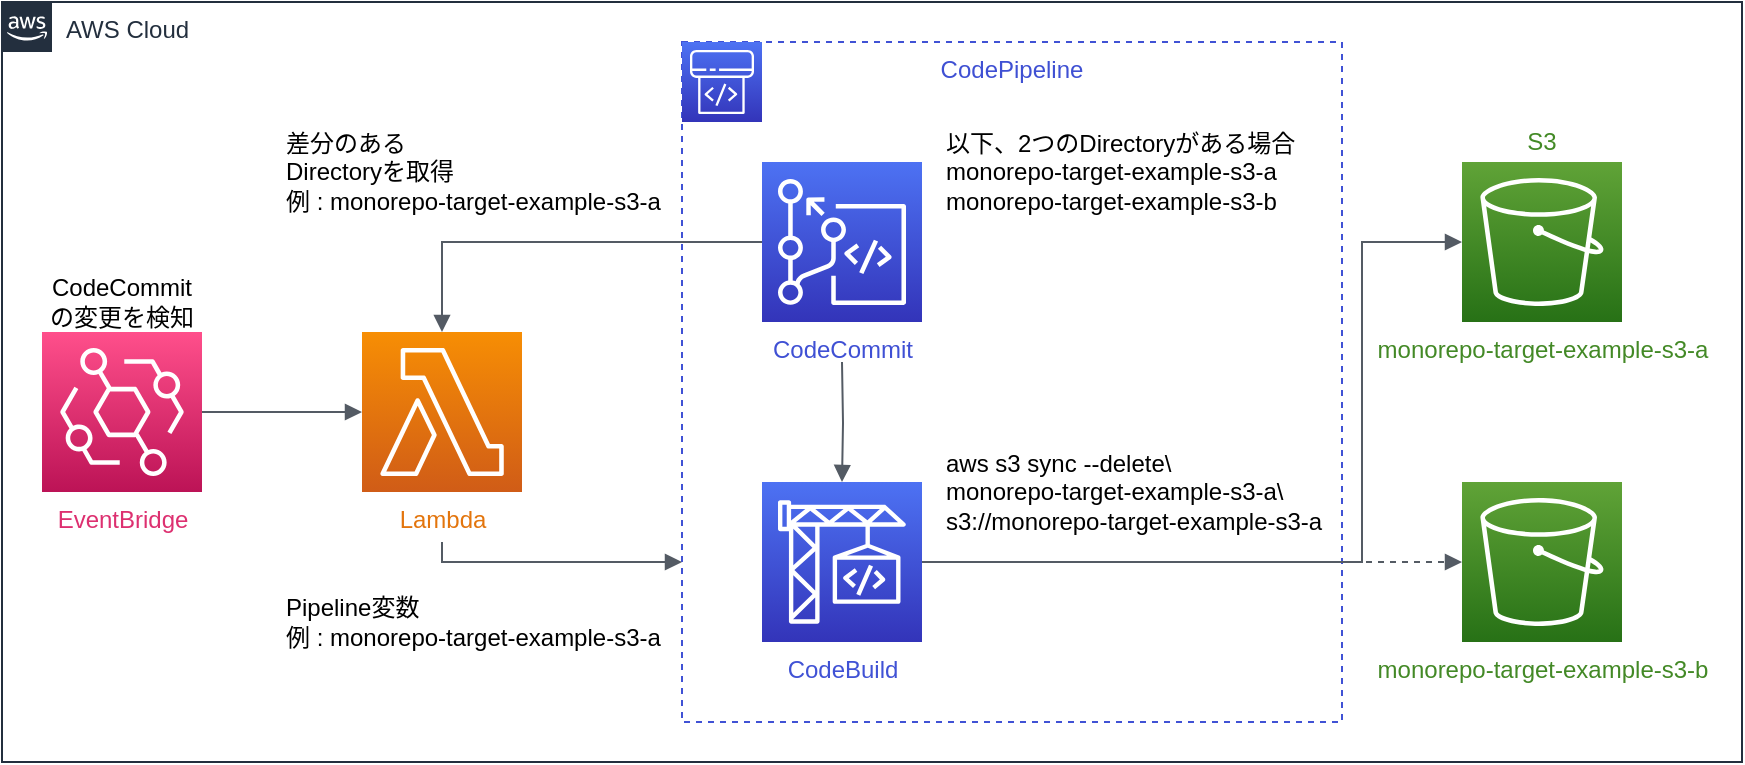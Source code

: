 <mxfile scale="3" border="10">
    <diagram id="lVXb4j0X5KloghQAFX3P" name="ページ1">
        <mxGraphModel dx="3326" dy="1187" grid="0" gridSize="10" guides="1" tooltips="1" connect="1" arrows="1" fold="1" page="1" pageScale="1" pageWidth="827" pageHeight="1169" background="#ffffff" math="0" shadow="0">
            <root>
                <mxCell id="0"/>
                <mxCell id="1" parent="0"/>
                <mxCell id="2" value="AWS Cloud" style="points=[[0,0],[0.25,0],[0.5,0],[0.75,0],[1,0],[1,0.25],[1,0.5],[1,0.75],[1,1],[0.75,1],[0.5,1],[0.25,1],[0,1],[0,0.75],[0,0.5],[0,0.25]];outlineConnect=0;gradientColor=none;html=1;whiteSpace=wrap;fontSize=12;fontStyle=0;container=1;pointerEvents=0;collapsible=0;recursiveResize=0;shape=mxgraph.aws4.group;grIcon=mxgraph.aws4.group_aws_cloud_alt;strokeColor=#232F3E;fillColor=none;verticalAlign=top;align=left;spacingLeft=30;fontColor=#232F3E;dashed=0;" parent="1" vertex="1">
                    <mxGeometry x="-40" y="320" width="870" height="380" as="geometry"/>
                </mxCell>
                <mxCell id="33" value="CodePipeline" style="fillColor=none;strokeColor=#4052d5;dashed=1;verticalAlign=top;fontStyle=0;fontColor=#3f50d3;" parent="2" vertex="1">
                    <mxGeometry x="340" y="20" width="330" height="340" as="geometry"/>
                </mxCell>
                <mxCell id="4" value="&lt;font color=&quot;#dd3070&quot;&gt;EventBridge&lt;/font&gt;" style="sketch=0;points=[[0,0,0],[0.25,0,0],[0.5,0,0],[0.75,0,0],[1,0,0],[0,1,0],[0.25,1,0],[0.5,1,0],[0.75,1,0],[1,1,0],[0,0.25,0],[0,0.5,0],[0,0.75,0],[1,0.25,0],[1,0.5,0],[1,0.75,0]];outlineConnect=0;fontColor=#232F3E;gradientColor=#FF4F8B;gradientDirection=north;fillColor=#BC1356;strokeColor=#ffffff;dashed=0;verticalLabelPosition=bottom;verticalAlign=top;align=center;html=1;fontSize=12;fontStyle=0;aspect=fixed;shape=mxgraph.aws4.resourceIcon;resIcon=mxgraph.aws4.eventbridge;" parent="2" vertex="1">
                    <mxGeometry x="20" y="165" width="80" height="80" as="geometry"/>
                </mxCell>
                <mxCell id="5" value="&lt;font color=&quot;#e3750d&quot;&gt;Lambda&lt;/font&gt;" style="sketch=0;points=[[0,0,0],[0.25,0,0],[0.5,0,0],[0.75,0,0],[1,0,0],[0,1,0],[0.25,1,0],[0.5,1,0],[0.75,1,0],[1,1,0],[0,0.25,0],[0,0.5,0],[0,0.75,0],[1,0.25,0],[1,0.5,0],[1,0.75,0]];outlineConnect=0;fontColor=#232F3E;gradientColor=#F78E04;gradientDirection=north;fillColor=#D05C17;strokeColor=#ffffff;dashed=0;verticalLabelPosition=bottom;verticalAlign=top;align=center;html=1;fontSize=12;fontStyle=0;aspect=fixed;shape=mxgraph.aws4.resourceIcon;resIcon=mxgraph.aws4.lambda;" parent="2" vertex="1">
                    <mxGeometry x="180" y="165" width="80" height="80" as="geometry"/>
                </mxCell>
                <mxCell id="6" value="&lt;font color=&quot;#3f50d4&quot;&gt;CodeCommit&lt;/font&gt;" style="sketch=0;points=[[0,0,0],[0.25,0,0],[0.5,0,0],[0.75,0,0],[1,0,0],[0,1,0],[0.25,1,0],[0.5,1,0],[0.75,1,0],[1,1,0],[0,0.25,0],[0,0.5,0],[0,0.75,0],[1,0.25,0],[1,0.5,0],[1,0.75,0]];outlineConnect=0;fontColor=#232F3E;gradientColor=#4D72F3;gradientDirection=north;fillColor=#3334B9;strokeColor=#ffffff;dashed=0;verticalLabelPosition=bottom;verticalAlign=top;align=center;html=1;fontSize=12;fontStyle=0;aspect=fixed;shape=mxgraph.aws4.resourceIcon;resIcon=mxgraph.aws4.codecommit;" parent="2" vertex="1">
                    <mxGeometry x="380" y="80" width="80" height="80" as="geometry"/>
                </mxCell>
                <mxCell id="7" value="" style="sketch=0;points=[[0,0,0],[0.25,0,0],[0.5,0,0],[0.75,0,0],[1,0,0],[0,1,0],[0.25,1,0],[0.5,1,0],[0.75,1,0],[1,1,0],[0,0.25,0],[0,0.5,0],[0,0.75,0],[1,0.25,0],[1,0.5,0],[1,0.75,0]];outlineConnect=0;fontColor=#232F3E;gradientColor=#4D72F3;gradientDirection=north;fillColor=#3334B9;strokeColor=#ffffff;dashed=0;verticalLabelPosition=bottom;verticalAlign=top;align=center;html=1;fontSize=12;fontStyle=0;aspect=fixed;shape=mxgraph.aws4.resourceIcon;resIcon=mxgraph.aws4.codepipeline;" parent="2" vertex="1">
                    <mxGeometry x="340" y="20" width="40" height="40" as="geometry"/>
                </mxCell>
                <mxCell id="8" value="&lt;font color=&quot;#4052d5&quot;&gt;CodeBuild&lt;/font&gt;" style="sketch=0;points=[[0,0,0],[0.25,0,0],[0.5,0,0],[0.75,0,0],[1,0,0],[0,1,0],[0.25,1,0],[0.5,1,0],[0.75,1,0],[1,1,0],[0,0.25,0],[0,0.5,0],[0,0.75,0],[1,0.25,0],[1,0.5,0],[1,0.75,0]];outlineConnect=0;fontColor=#232F3E;gradientColor=#4D72F3;gradientDirection=north;fillColor=#3334B9;strokeColor=#ffffff;dashed=0;verticalLabelPosition=bottom;verticalAlign=top;align=center;html=1;fontSize=12;fontStyle=0;aspect=fixed;shape=mxgraph.aws4.resourceIcon;resIcon=mxgraph.aws4.codebuild;" parent="2" vertex="1">
                    <mxGeometry x="380" y="240" width="80" height="80" as="geometry"/>
                </mxCell>
                <mxCell id="9" value="&lt;font color=&quot;#438926&quot;&gt;monorepo-target-example-s3-b&lt;br&gt;&lt;/font&gt;" style="sketch=0;points=[[0,0,0],[0.25,0,0],[0.5,0,0],[0.75,0,0],[1,0,0],[0,1,0],[0.25,1,0],[0.5,1,0],[0.75,1,0],[1,1,0],[0,0.25,0],[0,0.5,0],[0,0.75,0],[1,0.25,0],[1,0.5,0],[1,0.75,0]];outlineConnect=0;fontColor=#232F3E;gradientColor=#60A337;gradientDirection=north;fillColor=#277116;strokeColor=#ffffff;dashed=0;verticalLabelPosition=bottom;verticalAlign=top;align=center;html=1;fontSize=12;fontStyle=0;aspect=fixed;shape=mxgraph.aws4.resourceIcon;resIcon=mxgraph.aws4.s3;" parent="2" vertex="1">
                    <mxGeometry x="730" y="240" width="80" height="80" as="geometry"/>
                </mxCell>
                <mxCell id="10" value="" style="edgeStyle=orthogonalEdgeStyle;html=1;endArrow=block;elbow=vertical;startArrow=none;endFill=1;strokeColor=#545B64;rounded=0;fontColor=#438926;exitX=1;exitY=0.5;exitDx=0;exitDy=0;exitPerimeter=0;entryX=0;entryY=0.5;entryDx=0;entryDy=0;entryPerimeter=0;" parent="2" source="4" target="5" edge="1">
                    <mxGeometry width="100" relative="1" as="geometry">
                        <mxPoint x="110" y="60" as="sourcePoint"/>
                        <mxPoint x="210" y="60" as="targetPoint"/>
                    </mxGeometry>
                </mxCell>
                <mxCell id="11" value="&lt;font color=&quot;#000000&quot;&gt;CodeCommitの変更を検知&lt;/font&gt;" style="rounded=0;whiteSpace=wrap;html=1;fontColor=#438926;fillColor=none;strokeColor=none;align=center;" parent="2" vertex="1">
                    <mxGeometry x="20" y="135" width="80" height="30" as="geometry"/>
                </mxCell>
                <mxCell id="13" value="&lt;font color=&quot;#000000&quot;&gt;差分のある&lt;br&gt;Directoryを取得&lt;br&gt;例 : monorepo-target-example-s3-a&lt;br&gt;&lt;/font&gt;" style="rounded=0;whiteSpace=wrap;html=1;fontColor=#438926;fillColor=none;strokeColor=none;align=left;" parent="2" vertex="1">
                    <mxGeometry x="140" y="60" width="190" height="50" as="geometry"/>
                </mxCell>
                <mxCell id="14" value="&lt;font color=&quot;#000000&quot;&gt;以下、2つのDirectoryがある場合&lt;br&gt;monorepo-target-example-s3-a&lt;br&gt;monorepo-target-example-s3-b&lt;br&gt;&lt;/font&gt;" style="rounded=0;whiteSpace=wrap;html=1;fontColor=#438926;fillColor=none;strokeColor=none;align=left;" parent="2" vertex="1">
                    <mxGeometry x="470" y="60" width="180" height="50" as="geometry"/>
                </mxCell>
                <mxCell id="37" value="" style="edgeStyle=orthogonalEdgeStyle;html=1;endArrow=block;elbow=vertical;startArrow=none;endFill=1;strokeColor=#545B64;rounded=0;fontColor=#438a26;entryX=0.5;entryY=0;entryDx=0;entryDy=0;entryPerimeter=0;" parent="2" target="8" edge="1">
                    <mxGeometry width="100" relative="1" as="geometry">
                        <mxPoint x="420" y="180" as="sourcePoint"/>
                        <mxPoint x="530" y="190" as="targetPoint"/>
                    </mxGeometry>
                </mxCell>
                <mxCell id="40" value="" style="edgeStyle=orthogonalEdgeStyle;html=1;endArrow=block;elbow=vertical;startArrow=none;endFill=1;strokeColor=#545B64;rounded=0;fontColor=#438a26;exitX=0;exitY=0.5;exitDx=0;exitDy=0;exitPerimeter=0;entryX=0.5;entryY=0;entryDx=0;entryDy=0;entryPerimeter=0;" parent="2" source="6" target="5" edge="1">
                    <mxGeometry width="100" relative="1" as="geometry">
                        <mxPoint x="80" y="150" as="sourcePoint"/>
                        <mxPoint x="180" y="150" as="targetPoint"/>
                    </mxGeometry>
                </mxCell>
                <mxCell id="43" value="&lt;font color=&quot;#000000&quot;&gt;Pipeline変数&lt;br&gt;例 : monorepo-target-example-s3-a&lt;br&gt;&lt;/font&gt;" style="rounded=0;whiteSpace=wrap;html=1;fontColor=#438926;fillColor=none;strokeColor=none;align=left;" parent="2" vertex="1">
                    <mxGeometry x="140" y="290" width="190" height="40" as="geometry"/>
                </mxCell>
                <mxCell id="44" value="&lt;font color=&quot;#000000&quot;&gt;aws s3 sync&amp;nbsp;&lt;/font&gt;&lt;span style=&quot;color: rgb(0, 0, 0);&quot;&gt;--delete&lt;/span&gt;&lt;font color=&quot;#000000&quot;&gt;\&lt;br&gt;monorepo-target-example-s3-a\&lt;br&gt;s3://monorepo-target-example-s3-a&lt;br&gt;&lt;/font&gt;" style="rounded=0;whiteSpace=wrap;html=1;fontColor=#438926;fillColor=none;strokeColor=none;align=left;" parent="2" vertex="1">
                    <mxGeometry x="470" y="220" width="200" height="50" as="geometry"/>
                </mxCell>
                <mxCell id="45" value="" style="edgeStyle=orthogonalEdgeStyle;html=1;endArrow=block;elbow=vertical;startArrow=none;endFill=1;strokeColor=#545B64;rounded=0;" parent="2" edge="1">
                    <mxGeometry width="100" relative="1" as="geometry">
                        <mxPoint x="220" y="270" as="sourcePoint"/>
                        <mxPoint x="340" y="280" as="targetPoint"/>
                        <Array as="points">
                            <mxPoint x="220" y="280"/>
                        </Array>
                    </mxGeometry>
                </mxCell>
                <mxCell id="31" value="&lt;font color=&quot;#438926&quot;&gt;monorepo-target-example-s3-a&lt;br&gt;&lt;/font&gt;" style="sketch=0;points=[[0,0,0],[0.25,0,0],[0.5,0,0],[0.75,0,0],[1,0,0],[0,1,0],[0.25,1,0],[0.5,1,0],[0.75,1,0],[1,1,0],[0,0.25,0],[0,0.5,0],[0,0.75,0],[1,0.25,0],[1,0.5,0],[1,0.75,0]];outlineConnect=0;fontColor=#232F3E;gradientColor=#60A337;gradientDirection=north;fillColor=#277116;strokeColor=#ffffff;dashed=0;verticalLabelPosition=bottom;verticalAlign=top;align=center;html=1;fontSize=12;fontStyle=0;aspect=fixed;shape=mxgraph.aws4.resourceIcon;resIcon=mxgraph.aws4.s3;" parent="2" vertex="1">
                    <mxGeometry x="730" y="80" width="80" height="80" as="geometry"/>
                </mxCell>
                <mxCell id="35" value="&lt;div style=&quot;&quot;&gt;&lt;font color=&quot;#438a26&quot;&gt;S3&lt;/font&gt;&lt;/div&gt;" style="rounded=0;whiteSpace=wrap;html=1;fontColor=#438926;fillColor=none;strokeColor=none;align=center;" parent="2" vertex="1">
                    <mxGeometry x="730" y="60" width="80" height="20" as="geometry"/>
                </mxCell>
                <mxCell id="46" value="" style="edgeStyle=orthogonalEdgeStyle;html=1;endArrow=block;elbow=vertical;startArrow=none;endFill=1;strokeColor=#545B64;rounded=0;entryX=0;entryY=0.5;entryDx=0;entryDy=0;entryPerimeter=0;exitX=1;exitY=0.5;exitDx=0;exitDy=0;exitPerimeter=0;" parent="2" source="8" target="31" edge="1">
                    <mxGeometry width="100" relative="1" as="geometry">
                        <mxPoint x="450" y="430" as="sourcePoint"/>
                        <mxPoint x="550" y="430" as="targetPoint"/>
                        <Array as="points">
                            <mxPoint x="680" y="280"/>
                            <mxPoint x="680" y="120"/>
                        </Array>
                    </mxGeometry>
                </mxCell>
                <mxCell id="47" value="" style="edgeStyle=orthogonalEdgeStyle;html=1;endArrow=block;elbow=vertical;startArrow=none;endFill=1;strokeColor=#545B64;rounded=0;exitX=1;exitY=0.5;exitDx=0;exitDy=0;exitPerimeter=0;entryX=0;entryY=0.5;entryDx=0;entryDy=0;entryPerimeter=0;dashed=1;" parent="2" source="8" target="9" edge="1">
                    <mxGeometry width="100" relative="1" as="geometry">
                        <mxPoint x="560" y="430" as="sourcePoint"/>
                        <mxPoint x="660" y="430" as="targetPoint"/>
                    </mxGeometry>
                </mxCell>
            </root>
        </mxGraphModel>
    </diagram>
</mxfile>